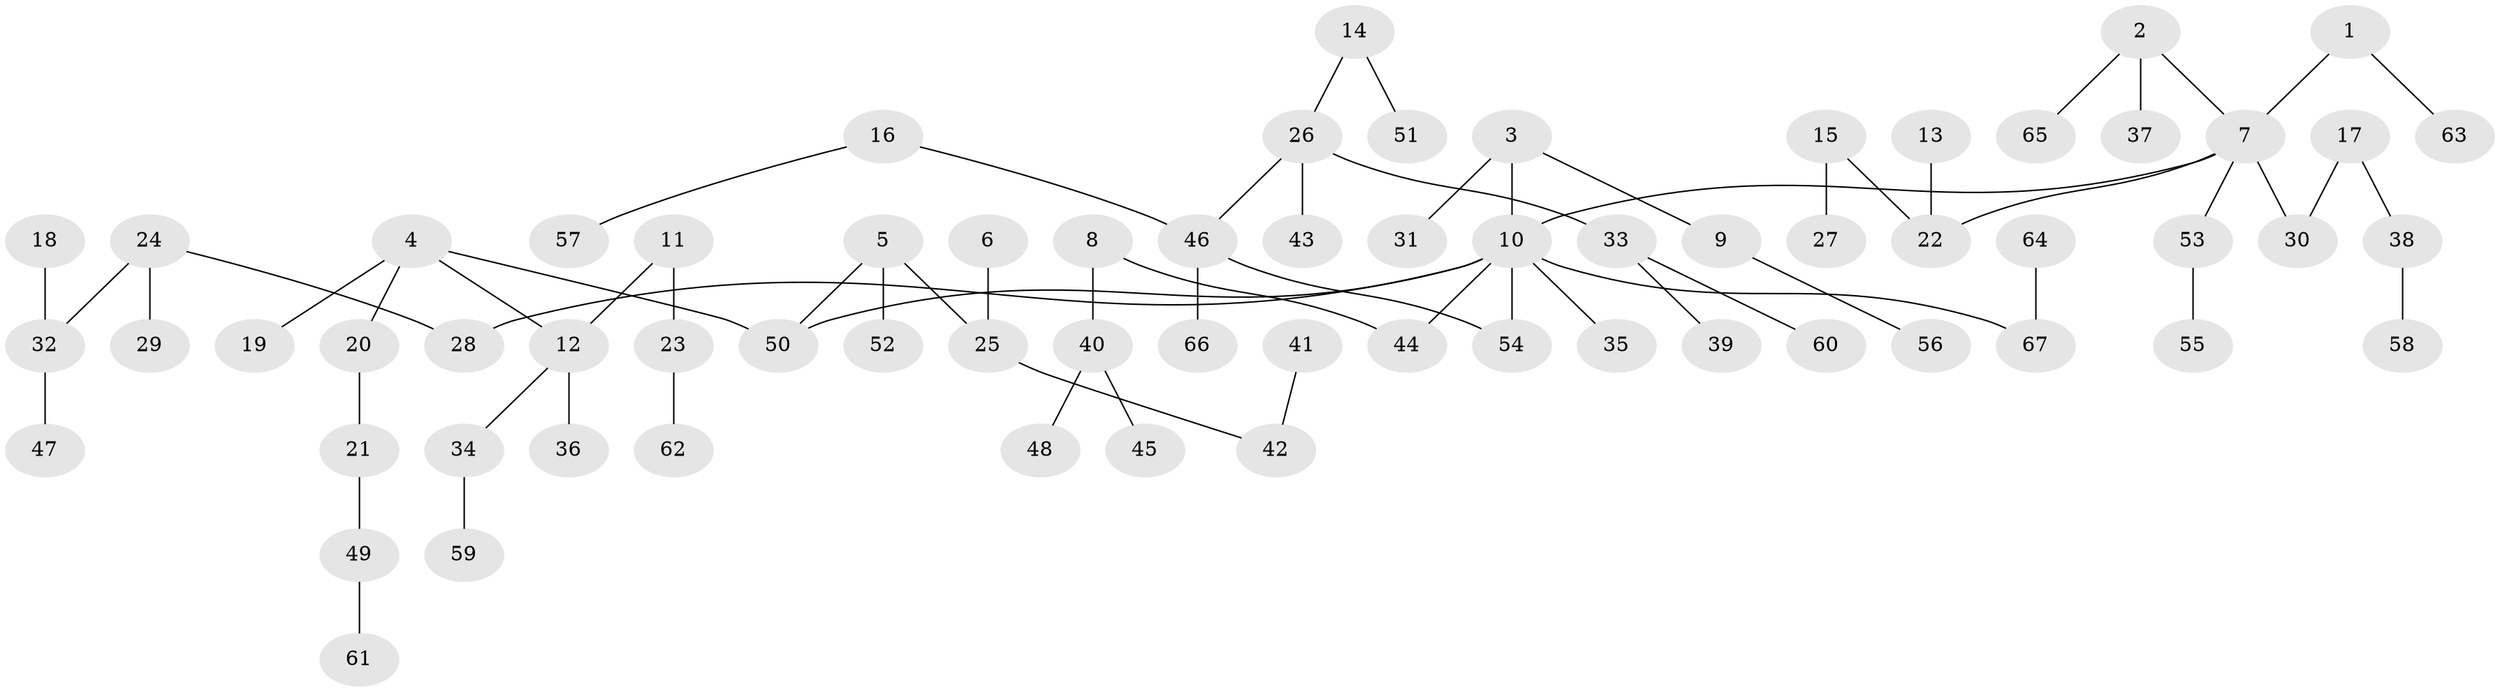 // original degree distribution, {7: 0.007462686567164179, 2: 0.26119402985074625, 9: 0.007462686567164179, 3: 0.13432835820895522, 4: 0.06716417910447761, 5: 0.03731343283582089, 1: 0.48507462686567165}
// Generated by graph-tools (version 1.1) at 2025/37/03/04/25 23:37:20]
// undirected, 67 vertices, 66 edges
graph export_dot {
  node [color=gray90,style=filled];
  1;
  2;
  3;
  4;
  5;
  6;
  7;
  8;
  9;
  10;
  11;
  12;
  13;
  14;
  15;
  16;
  17;
  18;
  19;
  20;
  21;
  22;
  23;
  24;
  25;
  26;
  27;
  28;
  29;
  30;
  31;
  32;
  33;
  34;
  35;
  36;
  37;
  38;
  39;
  40;
  41;
  42;
  43;
  44;
  45;
  46;
  47;
  48;
  49;
  50;
  51;
  52;
  53;
  54;
  55;
  56;
  57;
  58;
  59;
  60;
  61;
  62;
  63;
  64;
  65;
  66;
  67;
  1 -- 7 [weight=1.0];
  1 -- 63 [weight=1.0];
  2 -- 7 [weight=1.0];
  2 -- 37 [weight=1.0];
  2 -- 65 [weight=1.0];
  3 -- 9 [weight=1.0];
  3 -- 10 [weight=1.0];
  3 -- 31 [weight=1.0];
  4 -- 12 [weight=1.0];
  4 -- 19 [weight=1.0];
  4 -- 20 [weight=1.0];
  4 -- 50 [weight=1.0];
  5 -- 25 [weight=1.0];
  5 -- 50 [weight=1.0];
  5 -- 52 [weight=1.0];
  6 -- 25 [weight=1.0];
  7 -- 10 [weight=1.0];
  7 -- 22 [weight=1.0];
  7 -- 30 [weight=1.0];
  7 -- 53 [weight=1.0];
  8 -- 40 [weight=1.0];
  8 -- 44 [weight=1.0];
  9 -- 56 [weight=1.0];
  10 -- 28 [weight=1.0];
  10 -- 35 [weight=1.0];
  10 -- 44 [weight=1.0];
  10 -- 50 [weight=1.0];
  10 -- 54 [weight=1.0];
  10 -- 67 [weight=1.0];
  11 -- 12 [weight=1.0];
  11 -- 23 [weight=1.0];
  12 -- 34 [weight=1.0];
  12 -- 36 [weight=1.0];
  13 -- 22 [weight=1.0];
  14 -- 26 [weight=1.0];
  14 -- 51 [weight=1.0];
  15 -- 22 [weight=1.0];
  15 -- 27 [weight=1.0];
  16 -- 46 [weight=1.0];
  16 -- 57 [weight=1.0];
  17 -- 30 [weight=1.0];
  17 -- 38 [weight=1.0];
  18 -- 32 [weight=1.0];
  20 -- 21 [weight=1.0];
  21 -- 49 [weight=1.0];
  23 -- 62 [weight=1.0];
  24 -- 28 [weight=1.0];
  24 -- 29 [weight=1.0];
  24 -- 32 [weight=1.0];
  25 -- 42 [weight=1.0];
  26 -- 33 [weight=1.0];
  26 -- 43 [weight=1.0];
  26 -- 46 [weight=1.0];
  32 -- 47 [weight=1.0];
  33 -- 39 [weight=1.0];
  33 -- 60 [weight=1.0];
  34 -- 59 [weight=1.0];
  38 -- 58 [weight=1.0];
  40 -- 45 [weight=1.0];
  40 -- 48 [weight=1.0];
  41 -- 42 [weight=1.0];
  46 -- 54 [weight=1.0];
  46 -- 66 [weight=1.0];
  49 -- 61 [weight=1.0];
  53 -- 55 [weight=1.0];
  64 -- 67 [weight=1.0];
}
